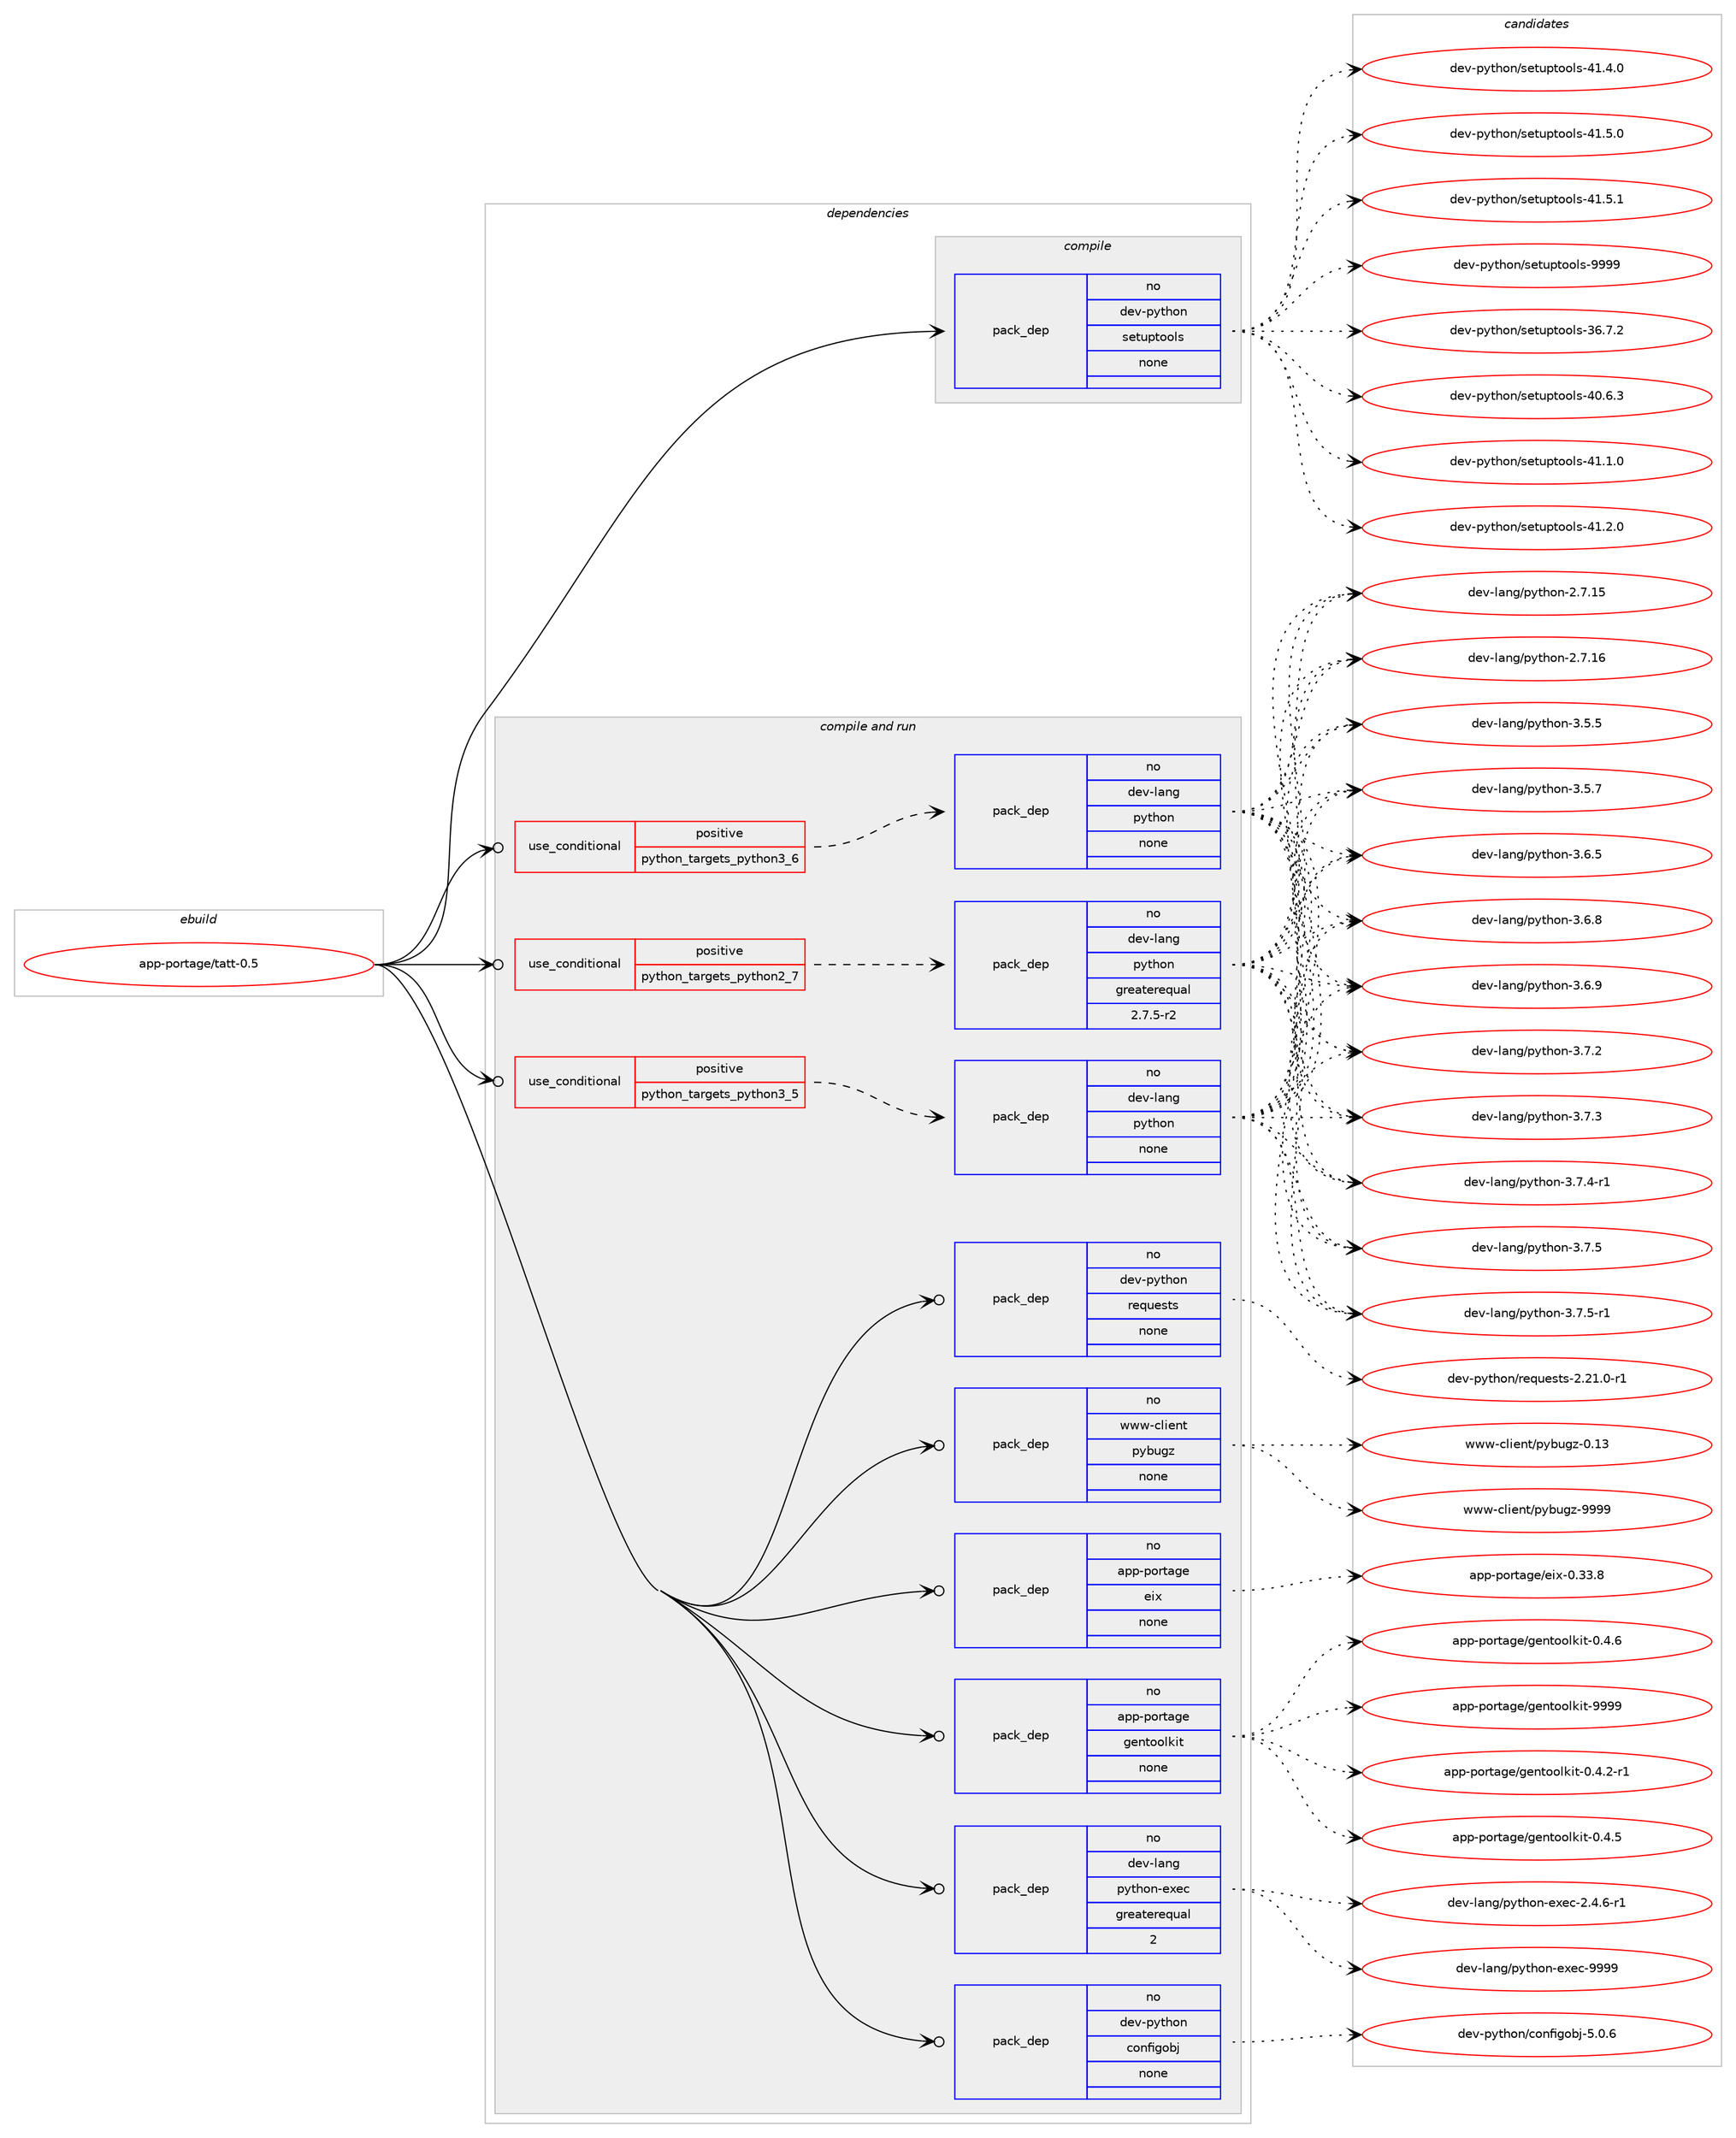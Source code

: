digraph prolog {

# *************
# Graph options
# *************

newrank=true;
concentrate=true;
compound=true;
graph [rankdir=LR,fontname=Helvetica,fontsize=10,ranksep=1.5];#, ranksep=2.5, nodesep=0.2];
edge  [arrowhead=vee];
node  [fontname=Helvetica,fontsize=10];

# **********
# The ebuild
# **********

subgraph cluster_leftcol {
color=gray;
rank=same;
label=<<i>ebuild</i>>;
id [label="app-portage/tatt-0.5", color=red, width=4, href="../app-portage/tatt-0.5.svg"];
}

# ****************
# The dependencies
# ****************

subgraph cluster_midcol {
color=gray;
label=<<i>dependencies</i>>;
subgraph cluster_compile {
fillcolor="#eeeeee";
style=filled;
label=<<i>compile</i>>;
subgraph pack376653 {
dependency506770 [label=<<TABLE BORDER="0" CELLBORDER="1" CELLSPACING="0" CELLPADDING="4" WIDTH="220"><TR><TD ROWSPAN="6" CELLPADDING="30">pack_dep</TD></TR><TR><TD WIDTH="110">no</TD></TR><TR><TD>dev-python</TD></TR><TR><TD>setuptools</TD></TR><TR><TD>none</TD></TR><TR><TD></TD></TR></TABLE>>, shape=none, color=blue];
}
id:e -> dependency506770:w [weight=20,style="solid",arrowhead="vee"];
}
subgraph cluster_compileandrun {
fillcolor="#eeeeee";
style=filled;
label=<<i>compile and run</i>>;
subgraph cond120962 {
dependency506771 [label=<<TABLE BORDER="0" CELLBORDER="1" CELLSPACING="0" CELLPADDING="4"><TR><TD ROWSPAN="3" CELLPADDING="10">use_conditional</TD></TR><TR><TD>positive</TD></TR><TR><TD>python_targets_python2_7</TD></TR></TABLE>>, shape=none, color=red];
subgraph pack376654 {
dependency506772 [label=<<TABLE BORDER="0" CELLBORDER="1" CELLSPACING="0" CELLPADDING="4" WIDTH="220"><TR><TD ROWSPAN="6" CELLPADDING="30">pack_dep</TD></TR><TR><TD WIDTH="110">no</TD></TR><TR><TD>dev-lang</TD></TR><TR><TD>python</TD></TR><TR><TD>greaterequal</TD></TR><TR><TD>2.7.5-r2</TD></TR></TABLE>>, shape=none, color=blue];
}
dependency506771:e -> dependency506772:w [weight=20,style="dashed",arrowhead="vee"];
}
id:e -> dependency506771:w [weight=20,style="solid",arrowhead="odotvee"];
subgraph cond120963 {
dependency506773 [label=<<TABLE BORDER="0" CELLBORDER="1" CELLSPACING="0" CELLPADDING="4"><TR><TD ROWSPAN="3" CELLPADDING="10">use_conditional</TD></TR><TR><TD>positive</TD></TR><TR><TD>python_targets_python3_5</TD></TR></TABLE>>, shape=none, color=red];
subgraph pack376655 {
dependency506774 [label=<<TABLE BORDER="0" CELLBORDER="1" CELLSPACING="0" CELLPADDING="4" WIDTH="220"><TR><TD ROWSPAN="6" CELLPADDING="30">pack_dep</TD></TR><TR><TD WIDTH="110">no</TD></TR><TR><TD>dev-lang</TD></TR><TR><TD>python</TD></TR><TR><TD>none</TD></TR><TR><TD></TD></TR></TABLE>>, shape=none, color=blue];
}
dependency506773:e -> dependency506774:w [weight=20,style="dashed",arrowhead="vee"];
}
id:e -> dependency506773:w [weight=20,style="solid",arrowhead="odotvee"];
subgraph cond120964 {
dependency506775 [label=<<TABLE BORDER="0" CELLBORDER="1" CELLSPACING="0" CELLPADDING="4"><TR><TD ROWSPAN="3" CELLPADDING="10">use_conditional</TD></TR><TR><TD>positive</TD></TR><TR><TD>python_targets_python3_6</TD></TR></TABLE>>, shape=none, color=red];
subgraph pack376656 {
dependency506776 [label=<<TABLE BORDER="0" CELLBORDER="1" CELLSPACING="0" CELLPADDING="4" WIDTH="220"><TR><TD ROWSPAN="6" CELLPADDING="30">pack_dep</TD></TR><TR><TD WIDTH="110">no</TD></TR><TR><TD>dev-lang</TD></TR><TR><TD>python</TD></TR><TR><TD>none</TD></TR><TR><TD></TD></TR></TABLE>>, shape=none, color=blue];
}
dependency506775:e -> dependency506776:w [weight=20,style="dashed",arrowhead="vee"];
}
id:e -> dependency506775:w [weight=20,style="solid",arrowhead="odotvee"];
subgraph pack376657 {
dependency506777 [label=<<TABLE BORDER="0" CELLBORDER="1" CELLSPACING="0" CELLPADDING="4" WIDTH="220"><TR><TD ROWSPAN="6" CELLPADDING="30">pack_dep</TD></TR><TR><TD WIDTH="110">no</TD></TR><TR><TD>app-portage</TD></TR><TR><TD>eix</TD></TR><TR><TD>none</TD></TR><TR><TD></TD></TR></TABLE>>, shape=none, color=blue];
}
id:e -> dependency506777:w [weight=20,style="solid",arrowhead="odotvee"];
subgraph pack376658 {
dependency506778 [label=<<TABLE BORDER="0" CELLBORDER="1" CELLSPACING="0" CELLPADDING="4" WIDTH="220"><TR><TD ROWSPAN="6" CELLPADDING="30">pack_dep</TD></TR><TR><TD WIDTH="110">no</TD></TR><TR><TD>app-portage</TD></TR><TR><TD>gentoolkit</TD></TR><TR><TD>none</TD></TR><TR><TD></TD></TR></TABLE>>, shape=none, color=blue];
}
id:e -> dependency506778:w [weight=20,style="solid",arrowhead="odotvee"];
subgraph pack376659 {
dependency506779 [label=<<TABLE BORDER="0" CELLBORDER="1" CELLSPACING="0" CELLPADDING="4" WIDTH="220"><TR><TD ROWSPAN="6" CELLPADDING="30">pack_dep</TD></TR><TR><TD WIDTH="110">no</TD></TR><TR><TD>dev-lang</TD></TR><TR><TD>python-exec</TD></TR><TR><TD>greaterequal</TD></TR><TR><TD>2</TD></TR></TABLE>>, shape=none, color=blue];
}
id:e -> dependency506779:w [weight=20,style="solid",arrowhead="odotvee"];
subgraph pack376660 {
dependency506780 [label=<<TABLE BORDER="0" CELLBORDER="1" CELLSPACING="0" CELLPADDING="4" WIDTH="220"><TR><TD ROWSPAN="6" CELLPADDING="30">pack_dep</TD></TR><TR><TD WIDTH="110">no</TD></TR><TR><TD>dev-python</TD></TR><TR><TD>configobj</TD></TR><TR><TD>none</TD></TR><TR><TD></TD></TR></TABLE>>, shape=none, color=blue];
}
id:e -> dependency506780:w [weight=20,style="solid",arrowhead="odotvee"];
subgraph pack376661 {
dependency506781 [label=<<TABLE BORDER="0" CELLBORDER="1" CELLSPACING="0" CELLPADDING="4" WIDTH="220"><TR><TD ROWSPAN="6" CELLPADDING="30">pack_dep</TD></TR><TR><TD WIDTH="110">no</TD></TR><TR><TD>dev-python</TD></TR><TR><TD>requests</TD></TR><TR><TD>none</TD></TR><TR><TD></TD></TR></TABLE>>, shape=none, color=blue];
}
id:e -> dependency506781:w [weight=20,style="solid",arrowhead="odotvee"];
subgraph pack376662 {
dependency506782 [label=<<TABLE BORDER="0" CELLBORDER="1" CELLSPACING="0" CELLPADDING="4" WIDTH="220"><TR><TD ROWSPAN="6" CELLPADDING="30">pack_dep</TD></TR><TR><TD WIDTH="110">no</TD></TR><TR><TD>www-client</TD></TR><TR><TD>pybugz</TD></TR><TR><TD>none</TD></TR><TR><TD></TD></TR></TABLE>>, shape=none, color=blue];
}
id:e -> dependency506782:w [weight=20,style="solid",arrowhead="odotvee"];
}
subgraph cluster_run {
fillcolor="#eeeeee";
style=filled;
label=<<i>run</i>>;
}
}

# **************
# The candidates
# **************

subgraph cluster_choices {
rank=same;
color=gray;
label=<<i>candidates</i>>;

subgraph choice376653 {
color=black;
nodesep=1;
choice100101118451121211161041111104711510111611711211611111110811545515446554650 [label="dev-python/setuptools-36.7.2", color=red, width=4,href="../dev-python/setuptools-36.7.2.svg"];
choice100101118451121211161041111104711510111611711211611111110811545524846544651 [label="dev-python/setuptools-40.6.3", color=red, width=4,href="../dev-python/setuptools-40.6.3.svg"];
choice100101118451121211161041111104711510111611711211611111110811545524946494648 [label="dev-python/setuptools-41.1.0", color=red, width=4,href="../dev-python/setuptools-41.1.0.svg"];
choice100101118451121211161041111104711510111611711211611111110811545524946504648 [label="dev-python/setuptools-41.2.0", color=red, width=4,href="../dev-python/setuptools-41.2.0.svg"];
choice100101118451121211161041111104711510111611711211611111110811545524946524648 [label="dev-python/setuptools-41.4.0", color=red, width=4,href="../dev-python/setuptools-41.4.0.svg"];
choice100101118451121211161041111104711510111611711211611111110811545524946534648 [label="dev-python/setuptools-41.5.0", color=red, width=4,href="../dev-python/setuptools-41.5.0.svg"];
choice100101118451121211161041111104711510111611711211611111110811545524946534649 [label="dev-python/setuptools-41.5.1", color=red, width=4,href="../dev-python/setuptools-41.5.1.svg"];
choice10010111845112121116104111110471151011161171121161111111081154557575757 [label="dev-python/setuptools-9999", color=red, width=4,href="../dev-python/setuptools-9999.svg"];
dependency506770:e -> choice100101118451121211161041111104711510111611711211611111110811545515446554650:w [style=dotted,weight="100"];
dependency506770:e -> choice100101118451121211161041111104711510111611711211611111110811545524846544651:w [style=dotted,weight="100"];
dependency506770:e -> choice100101118451121211161041111104711510111611711211611111110811545524946494648:w [style=dotted,weight="100"];
dependency506770:e -> choice100101118451121211161041111104711510111611711211611111110811545524946504648:w [style=dotted,weight="100"];
dependency506770:e -> choice100101118451121211161041111104711510111611711211611111110811545524946524648:w [style=dotted,weight="100"];
dependency506770:e -> choice100101118451121211161041111104711510111611711211611111110811545524946534648:w [style=dotted,weight="100"];
dependency506770:e -> choice100101118451121211161041111104711510111611711211611111110811545524946534649:w [style=dotted,weight="100"];
dependency506770:e -> choice10010111845112121116104111110471151011161171121161111111081154557575757:w [style=dotted,weight="100"];
}
subgraph choice376654 {
color=black;
nodesep=1;
choice10010111845108971101034711212111610411111045504655464953 [label="dev-lang/python-2.7.15", color=red, width=4,href="../dev-lang/python-2.7.15.svg"];
choice10010111845108971101034711212111610411111045504655464954 [label="dev-lang/python-2.7.16", color=red, width=4,href="../dev-lang/python-2.7.16.svg"];
choice100101118451089711010347112121116104111110455146534653 [label="dev-lang/python-3.5.5", color=red, width=4,href="../dev-lang/python-3.5.5.svg"];
choice100101118451089711010347112121116104111110455146534655 [label="dev-lang/python-3.5.7", color=red, width=4,href="../dev-lang/python-3.5.7.svg"];
choice100101118451089711010347112121116104111110455146544653 [label="dev-lang/python-3.6.5", color=red, width=4,href="../dev-lang/python-3.6.5.svg"];
choice100101118451089711010347112121116104111110455146544656 [label="dev-lang/python-3.6.8", color=red, width=4,href="../dev-lang/python-3.6.8.svg"];
choice100101118451089711010347112121116104111110455146544657 [label="dev-lang/python-3.6.9", color=red, width=4,href="../dev-lang/python-3.6.9.svg"];
choice100101118451089711010347112121116104111110455146554650 [label="dev-lang/python-3.7.2", color=red, width=4,href="../dev-lang/python-3.7.2.svg"];
choice100101118451089711010347112121116104111110455146554651 [label="dev-lang/python-3.7.3", color=red, width=4,href="../dev-lang/python-3.7.3.svg"];
choice1001011184510897110103471121211161041111104551465546524511449 [label="dev-lang/python-3.7.4-r1", color=red, width=4,href="../dev-lang/python-3.7.4-r1.svg"];
choice100101118451089711010347112121116104111110455146554653 [label="dev-lang/python-3.7.5", color=red, width=4,href="../dev-lang/python-3.7.5.svg"];
choice1001011184510897110103471121211161041111104551465546534511449 [label="dev-lang/python-3.7.5-r1", color=red, width=4,href="../dev-lang/python-3.7.5-r1.svg"];
dependency506772:e -> choice10010111845108971101034711212111610411111045504655464953:w [style=dotted,weight="100"];
dependency506772:e -> choice10010111845108971101034711212111610411111045504655464954:w [style=dotted,weight="100"];
dependency506772:e -> choice100101118451089711010347112121116104111110455146534653:w [style=dotted,weight="100"];
dependency506772:e -> choice100101118451089711010347112121116104111110455146534655:w [style=dotted,weight="100"];
dependency506772:e -> choice100101118451089711010347112121116104111110455146544653:w [style=dotted,weight="100"];
dependency506772:e -> choice100101118451089711010347112121116104111110455146544656:w [style=dotted,weight="100"];
dependency506772:e -> choice100101118451089711010347112121116104111110455146544657:w [style=dotted,weight="100"];
dependency506772:e -> choice100101118451089711010347112121116104111110455146554650:w [style=dotted,weight="100"];
dependency506772:e -> choice100101118451089711010347112121116104111110455146554651:w [style=dotted,weight="100"];
dependency506772:e -> choice1001011184510897110103471121211161041111104551465546524511449:w [style=dotted,weight="100"];
dependency506772:e -> choice100101118451089711010347112121116104111110455146554653:w [style=dotted,weight="100"];
dependency506772:e -> choice1001011184510897110103471121211161041111104551465546534511449:w [style=dotted,weight="100"];
}
subgraph choice376655 {
color=black;
nodesep=1;
choice10010111845108971101034711212111610411111045504655464953 [label="dev-lang/python-2.7.15", color=red, width=4,href="../dev-lang/python-2.7.15.svg"];
choice10010111845108971101034711212111610411111045504655464954 [label="dev-lang/python-2.7.16", color=red, width=4,href="../dev-lang/python-2.7.16.svg"];
choice100101118451089711010347112121116104111110455146534653 [label="dev-lang/python-3.5.5", color=red, width=4,href="../dev-lang/python-3.5.5.svg"];
choice100101118451089711010347112121116104111110455146534655 [label="dev-lang/python-3.5.7", color=red, width=4,href="../dev-lang/python-3.5.7.svg"];
choice100101118451089711010347112121116104111110455146544653 [label="dev-lang/python-3.6.5", color=red, width=4,href="../dev-lang/python-3.6.5.svg"];
choice100101118451089711010347112121116104111110455146544656 [label="dev-lang/python-3.6.8", color=red, width=4,href="../dev-lang/python-3.6.8.svg"];
choice100101118451089711010347112121116104111110455146544657 [label="dev-lang/python-3.6.9", color=red, width=4,href="../dev-lang/python-3.6.9.svg"];
choice100101118451089711010347112121116104111110455146554650 [label="dev-lang/python-3.7.2", color=red, width=4,href="../dev-lang/python-3.7.2.svg"];
choice100101118451089711010347112121116104111110455146554651 [label="dev-lang/python-3.7.3", color=red, width=4,href="../dev-lang/python-3.7.3.svg"];
choice1001011184510897110103471121211161041111104551465546524511449 [label="dev-lang/python-3.7.4-r1", color=red, width=4,href="../dev-lang/python-3.7.4-r1.svg"];
choice100101118451089711010347112121116104111110455146554653 [label="dev-lang/python-3.7.5", color=red, width=4,href="../dev-lang/python-3.7.5.svg"];
choice1001011184510897110103471121211161041111104551465546534511449 [label="dev-lang/python-3.7.5-r1", color=red, width=4,href="../dev-lang/python-3.7.5-r1.svg"];
dependency506774:e -> choice10010111845108971101034711212111610411111045504655464953:w [style=dotted,weight="100"];
dependency506774:e -> choice10010111845108971101034711212111610411111045504655464954:w [style=dotted,weight="100"];
dependency506774:e -> choice100101118451089711010347112121116104111110455146534653:w [style=dotted,weight="100"];
dependency506774:e -> choice100101118451089711010347112121116104111110455146534655:w [style=dotted,weight="100"];
dependency506774:e -> choice100101118451089711010347112121116104111110455146544653:w [style=dotted,weight="100"];
dependency506774:e -> choice100101118451089711010347112121116104111110455146544656:w [style=dotted,weight="100"];
dependency506774:e -> choice100101118451089711010347112121116104111110455146544657:w [style=dotted,weight="100"];
dependency506774:e -> choice100101118451089711010347112121116104111110455146554650:w [style=dotted,weight="100"];
dependency506774:e -> choice100101118451089711010347112121116104111110455146554651:w [style=dotted,weight="100"];
dependency506774:e -> choice1001011184510897110103471121211161041111104551465546524511449:w [style=dotted,weight="100"];
dependency506774:e -> choice100101118451089711010347112121116104111110455146554653:w [style=dotted,weight="100"];
dependency506774:e -> choice1001011184510897110103471121211161041111104551465546534511449:w [style=dotted,weight="100"];
}
subgraph choice376656 {
color=black;
nodesep=1;
choice10010111845108971101034711212111610411111045504655464953 [label="dev-lang/python-2.7.15", color=red, width=4,href="../dev-lang/python-2.7.15.svg"];
choice10010111845108971101034711212111610411111045504655464954 [label="dev-lang/python-2.7.16", color=red, width=4,href="../dev-lang/python-2.7.16.svg"];
choice100101118451089711010347112121116104111110455146534653 [label="dev-lang/python-3.5.5", color=red, width=4,href="../dev-lang/python-3.5.5.svg"];
choice100101118451089711010347112121116104111110455146534655 [label="dev-lang/python-3.5.7", color=red, width=4,href="../dev-lang/python-3.5.7.svg"];
choice100101118451089711010347112121116104111110455146544653 [label="dev-lang/python-3.6.5", color=red, width=4,href="../dev-lang/python-3.6.5.svg"];
choice100101118451089711010347112121116104111110455146544656 [label="dev-lang/python-3.6.8", color=red, width=4,href="../dev-lang/python-3.6.8.svg"];
choice100101118451089711010347112121116104111110455146544657 [label="dev-lang/python-3.6.9", color=red, width=4,href="../dev-lang/python-3.6.9.svg"];
choice100101118451089711010347112121116104111110455146554650 [label="dev-lang/python-3.7.2", color=red, width=4,href="../dev-lang/python-3.7.2.svg"];
choice100101118451089711010347112121116104111110455146554651 [label="dev-lang/python-3.7.3", color=red, width=4,href="../dev-lang/python-3.7.3.svg"];
choice1001011184510897110103471121211161041111104551465546524511449 [label="dev-lang/python-3.7.4-r1", color=red, width=4,href="../dev-lang/python-3.7.4-r1.svg"];
choice100101118451089711010347112121116104111110455146554653 [label="dev-lang/python-3.7.5", color=red, width=4,href="../dev-lang/python-3.7.5.svg"];
choice1001011184510897110103471121211161041111104551465546534511449 [label="dev-lang/python-3.7.5-r1", color=red, width=4,href="../dev-lang/python-3.7.5-r1.svg"];
dependency506776:e -> choice10010111845108971101034711212111610411111045504655464953:w [style=dotted,weight="100"];
dependency506776:e -> choice10010111845108971101034711212111610411111045504655464954:w [style=dotted,weight="100"];
dependency506776:e -> choice100101118451089711010347112121116104111110455146534653:w [style=dotted,weight="100"];
dependency506776:e -> choice100101118451089711010347112121116104111110455146534655:w [style=dotted,weight="100"];
dependency506776:e -> choice100101118451089711010347112121116104111110455146544653:w [style=dotted,weight="100"];
dependency506776:e -> choice100101118451089711010347112121116104111110455146544656:w [style=dotted,weight="100"];
dependency506776:e -> choice100101118451089711010347112121116104111110455146544657:w [style=dotted,weight="100"];
dependency506776:e -> choice100101118451089711010347112121116104111110455146554650:w [style=dotted,weight="100"];
dependency506776:e -> choice100101118451089711010347112121116104111110455146554651:w [style=dotted,weight="100"];
dependency506776:e -> choice1001011184510897110103471121211161041111104551465546524511449:w [style=dotted,weight="100"];
dependency506776:e -> choice100101118451089711010347112121116104111110455146554653:w [style=dotted,weight="100"];
dependency506776:e -> choice1001011184510897110103471121211161041111104551465546534511449:w [style=dotted,weight="100"];
}
subgraph choice376657 {
color=black;
nodesep=1;
choice9711211245112111114116971031014710110512045484651514656 [label="app-portage/eix-0.33.8", color=red, width=4,href="../app-portage/eix-0.33.8.svg"];
dependency506777:e -> choice9711211245112111114116971031014710110512045484651514656:w [style=dotted,weight="100"];
}
subgraph choice376658 {
color=black;
nodesep=1;
choice971121124511211111411697103101471031011101161111111081071051164548465246504511449 [label="app-portage/gentoolkit-0.4.2-r1", color=red, width=4,href="../app-portage/gentoolkit-0.4.2-r1.svg"];
choice97112112451121111141169710310147103101110116111111108107105116454846524653 [label="app-portage/gentoolkit-0.4.5", color=red, width=4,href="../app-portage/gentoolkit-0.4.5.svg"];
choice97112112451121111141169710310147103101110116111111108107105116454846524654 [label="app-portage/gentoolkit-0.4.6", color=red, width=4,href="../app-portage/gentoolkit-0.4.6.svg"];
choice971121124511211111411697103101471031011101161111111081071051164557575757 [label="app-portage/gentoolkit-9999", color=red, width=4,href="../app-portage/gentoolkit-9999.svg"];
dependency506778:e -> choice971121124511211111411697103101471031011101161111111081071051164548465246504511449:w [style=dotted,weight="100"];
dependency506778:e -> choice97112112451121111141169710310147103101110116111111108107105116454846524653:w [style=dotted,weight="100"];
dependency506778:e -> choice97112112451121111141169710310147103101110116111111108107105116454846524654:w [style=dotted,weight="100"];
dependency506778:e -> choice971121124511211111411697103101471031011101161111111081071051164557575757:w [style=dotted,weight="100"];
}
subgraph choice376659 {
color=black;
nodesep=1;
choice10010111845108971101034711212111610411111045101120101994550465246544511449 [label="dev-lang/python-exec-2.4.6-r1", color=red, width=4,href="../dev-lang/python-exec-2.4.6-r1.svg"];
choice10010111845108971101034711212111610411111045101120101994557575757 [label="dev-lang/python-exec-9999", color=red, width=4,href="../dev-lang/python-exec-9999.svg"];
dependency506779:e -> choice10010111845108971101034711212111610411111045101120101994550465246544511449:w [style=dotted,weight="100"];
dependency506779:e -> choice10010111845108971101034711212111610411111045101120101994557575757:w [style=dotted,weight="100"];
}
subgraph choice376660 {
color=black;
nodesep=1;
choice10010111845112121116104111110479911111010210510311198106455346484654 [label="dev-python/configobj-5.0.6", color=red, width=4,href="../dev-python/configobj-5.0.6.svg"];
dependency506780:e -> choice10010111845112121116104111110479911111010210510311198106455346484654:w [style=dotted,weight="100"];
}
subgraph choice376661 {
color=black;
nodesep=1;
choice1001011184511212111610411111047114101113117101115116115455046504946484511449 [label="dev-python/requests-2.21.0-r1", color=red, width=4,href="../dev-python/requests-2.21.0-r1.svg"];
dependency506781:e -> choice1001011184511212111610411111047114101113117101115116115455046504946484511449:w [style=dotted,weight="100"];
}
subgraph choice376662 {
color=black;
nodesep=1;
choice119119119459910810510111011647112121981171031224548464951 [label="www-client/pybugz-0.13", color=red, width=4,href="../www-client/pybugz-0.13.svg"];
choice119119119459910810510111011647112121981171031224557575757 [label="www-client/pybugz-9999", color=red, width=4,href="../www-client/pybugz-9999.svg"];
dependency506782:e -> choice119119119459910810510111011647112121981171031224548464951:w [style=dotted,weight="100"];
dependency506782:e -> choice119119119459910810510111011647112121981171031224557575757:w [style=dotted,weight="100"];
}
}

}
